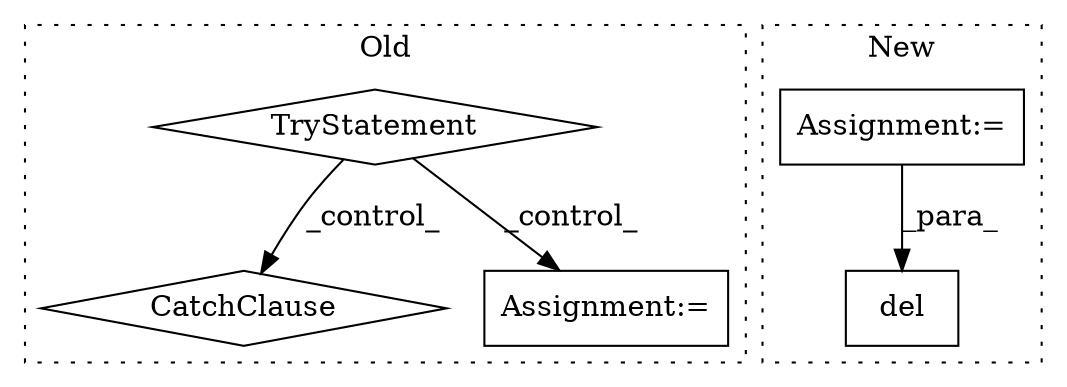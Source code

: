 digraph G {
subgraph cluster0 {
1 [label="TryStatement" a="54" s="581" l="4" shape="diamond"];
3 [label="CatchClause" a="12" s="616,650" l="11,2" shape="diamond"];
5 [label="Assignment:=" a="7" s="605" l="1" shape="box"];
label = "Old";
style="dotted";
}
subgraph cluster1 {
2 [label="del" a="32" s="1272,1286" l="4,1" shape="box"];
4 [label="Assignment:=" a="7" s="608" l="1" shape="box"];
label = "New";
style="dotted";
}
1 -> 5 [label="_control_"];
1 -> 3 [label="_control_"];
4 -> 2 [label="_para_"];
}